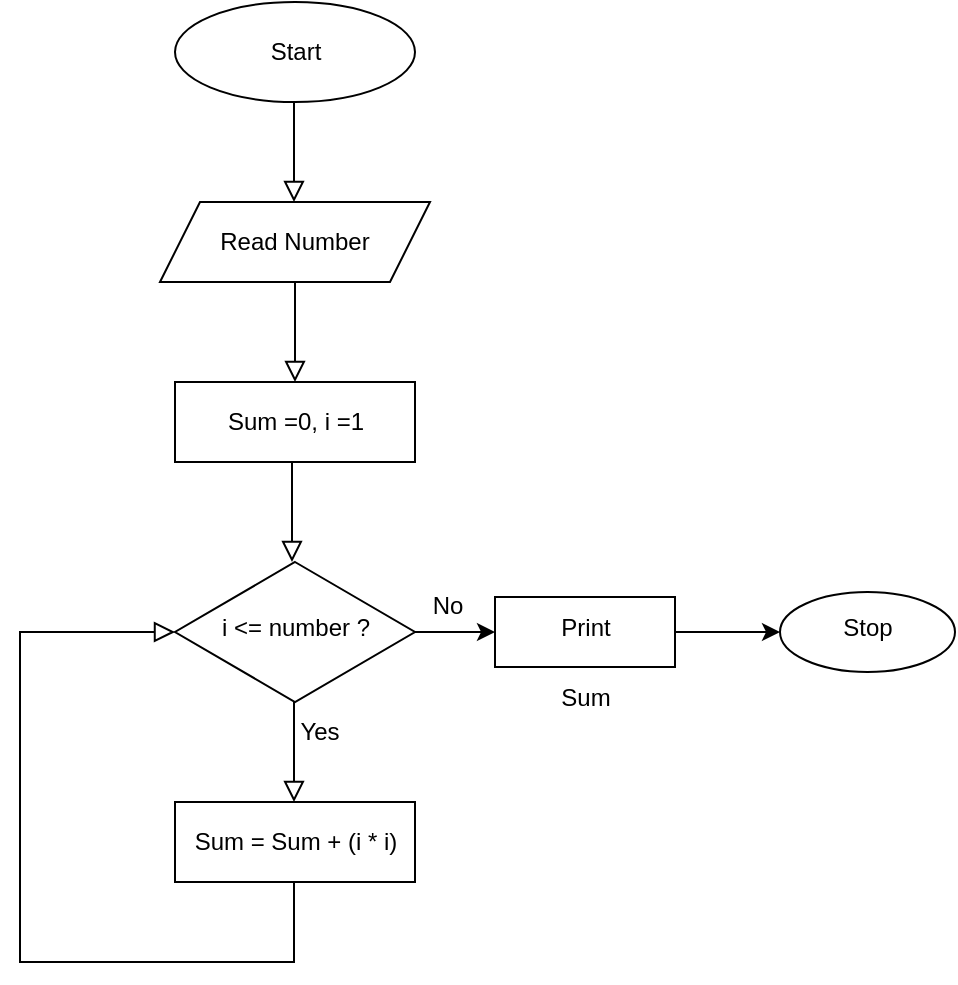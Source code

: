 <mxfile version="20.2.5" type="github">
  <diagram id="C5RBs43oDa-KdzZeNtuy" name="Page-1">
    <mxGraphModel dx="868" dy="450" grid="1" gridSize="10" guides="1" tooltips="1" connect="1" arrows="1" fold="1" page="1" pageScale="1" pageWidth="827" pageHeight="1169" math="0" shadow="0">
      <root>
        <mxCell id="WIyWlLk6GJQsqaUBKTNV-0" />
        <mxCell id="WIyWlLk6GJQsqaUBKTNV-1" parent="WIyWlLk6GJQsqaUBKTNV-0" />
        <mxCell id="XWjfbE7Dgp5xqqSiEyl4-1" value="Start" style="ellipse;whiteSpace=wrap;html=1;" vertex="1" parent="WIyWlLk6GJQsqaUBKTNV-1">
          <mxGeometry x="277.5" y="80" width="120" height="50" as="geometry" />
        </mxCell>
        <mxCell id="XWjfbE7Dgp5xqqSiEyl4-2" value="" style="rounded=0;html=1;jettySize=auto;orthogonalLoop=1;fontSize=11;endArrow=block;endFill=0;endSize=8;strokeWidth=1;shadow=0;labelBackgroundColor=none;edgeStyle=orthogonalEdgeStyle;" edge="1" parent="WIyWlLk6GJQsqaUBKTNV-1">
          <mxGeometry relative="1" as="geometry">
            <mxPoint x="337" y="130" as="sourcePoint" />
            <mxPoint x="337" y="180" as="targetPoint" />
          </mxGeometry>
        </mxCell>
        <mxCell id="XWjfbE7Dgp5xqqSiEyl4-3" value="Read Number" style="shape=parallelogram;perimeter=parallelogramPerimeter;whiteSpace=wrap;html=1;fixedSize=1;" vertex="1" parent="WIyWlLk6GJQsqaUBKTNV-1">
          <mxGeometry x="270" y="180" width="135" height="40" as="geometry" />
        </mxCell>
        <mxCell id="XWjfbE7Dgp5xqqSiEyl4-4" value="" style="rounded=0;html=1;jettySize=auto;orthogonalLoop=1;fontSize=11;endArrow=block;endFill=0;endSize=8;strokeWidth=1;shadow=0;labelBackgroundColor=none;edgeStyle=orthogonalEdgeStyle;" edge="1" parent="WIyWlLk6GJQsqaUBKTNV-1">
          <mxGeometry relative="1" as="geometry">
            <mxPoint x="337.5" y="220" as="sourcePoint" />
            <mxPoint x="337.5" y="270" as="targetPoint" />
          </mxGeometry>
        </mxCell>
        <mxCell id="XWjfbE7Dgp5xqqSiEyl4-5" value="Sum =0, i =1" style="rounded=0;whiteSpace=wrap;html=1;" vertex="1" parent="WIyWlLk6GJQsqaUBKTNV-1">
          <mxGeometry x="277.5" y="270" width="120" height="40" as="geometry" />
        </mxCell>
        <mxCell id="XWjfbE7Dgp5xqqSiEyl4-6" value="" style="rounded=0;html=1;jettySize=auto;orthogonalLoop=1;fontSize=11;endArrow=block;endFill=0;endSize=8;strokeWidth=1;shadow=0;labelBackgroundColor=none;edgeStyle=orthogonalEdgeStyle;" edge="1" parent="WIyWlLk6GJQsqaUBKTNV-1">
          <mxGeometry relative="1" as="geometry">
            <mxPoint x="336" y="310" as="sourcePoint" />
            <mxPoint x="336" y="360" as="targetPoint" />
          </mxGeometry>
        </mxCell>
        <mxCell id="XWjfbE7Dgp5xqqSiEyl4-14" value="" style="edgeStyle=orthogonalEdgeStyle;rounded=0;orthogonalLoop=1;jettySize=auto;html=1;" edge="1" parent="WIyWlLk6GJQsqaUBKTNV-1" source="XWjfbE7Dgp5xqqSiEyl4-7" target="XWjfbE7Dgp5xqqSiEyl4-13">
          <mxGeometry relative="1" as="geometry" />
        </mxCell>
        <mxCell id="XWjfbE7Dgp5xqqSiEyl4-7" value="i &amp;lt;= number ?" style="rhombus;whiteSpace=wrap;html=1;shadow=0;fontFamily=Helvetica;fontSize=12;align=center;strokeWidth=1;spacing=6;spacingTop=-4;" vertex="1" parent="WIyWlLk6GJQsqaUBKTNV-1">
          <mxGeometry x="277.5" y="360" width="120" height="70" as="geometry" />
        </mxCell>
        <mxCell id="XWjfbE7Dgp5xqqSiEyl4-8" value="" style="rounded=0;html=1;jettySize=auto;orthogonalLoop=1;fontSize=11;endArrow=block;endFill=0;endSize=8;strokeWidth=1;shadow=0;labelBackgroundColor=none;edgeStyle=orthogonalEdgeStyle;" edge="1" parent="WIyWlLk6GJQsqaUBKTNV-1">
          <mxGeometry relative="1" as="geometry">
            <mxPoint x="337" y="430" as="sourcePoint" />
            <mxPoint x="337" y="480" as="targetPoint" />
          </mxGeometry>
        </mxCell>
        <mxCell id="XWjfbE7Dgp5xqqSiEyl4-9" value="Sum = Sum + (i * i)" style="rounded=0;whiteSpace=wrap;html=1;" vertex="1" parent="WIyWlLk6GJQsqaUBKTNV-1">
          <mxGeometry x="277.5" y="480" width="120" height="40" as="geometry" />
        </mxCell>
        <mxCell id="XWjfbE7Dgp5xqqSiEyl4-17" value="" style="edgeStyle=orthogonalEdgeStyle;rounded=0;orthogonalLoop=1;jettySize=auto;html=1;" edge="1" parent="WIyWlLk6GJQsqaUBKTNV-1" source="XWjfbE7Dgp5xqqSiEyl4-13">
          <mxGeometry relative="1" as="geometry">
            <mxPoint x="580" y="395" as="targetPoint" />
          </mxGeometry>
        </mxCell>
        <mxCell id="XWjfbE7Dgp5xqqSiEyl4-13" value="Print" style="whiteSpace=wrap;html=1;shadow=0;strokeWidth=1;spacing=6;spacingTop=-4;" vertex="1" parent="WIyWlLk6GJQsqaUBKTNV-1">
          <mxGeometry x="437.5" y="377.5" width="90" height="35" as="geometry" />
        </mxCell>
        <mxCell id="XWjfbE7Dgp5xqqSiEyl4-15" value="Sum" style="text;html=1;strokeColor=none;fillColor=none;align=center;verticalAlign=middle;whiteSpace=wrap;rounded=0;" vertex="1" parent="WIyWlLk6GJQsqaUBKTNV-1">
          <mxGeometry x="452.5" y="412.5" width="60" height="30" as="geometry" />
        </mxCell>
        <mxCell id="XWjfbE7Dgp5xqqSiEyl4-16" value="Stop" style="ellipse;whiteSpace=wrap;html=1;shadow=0;strokeWidth=1;spacing=6;spacingTop=-4;" vertex="1" parent="WIyWlLk6GJQsqaUBKTNV-1">
          <mxGeometry x="580" y="375" width="87.5" height="40" as="geometry" />
        </mxCell>
        <mxCell id="XWjfbE7Dgp5xqqSiEyl4-18" value="Yes" style="text;html=1;strokeColor=none;fillColor=none;align=center;verticalAlign=middle;whiteSpace=wrap;rounded=0;" vertex="1" parent="WIyWlLk6GJQsqaUBKTNV-1">
          <mxGeometry x="320" y="430" width="60" height="30" as="geometry" />
        </mxCell>
        <mxCell id="XWjfbE7Dgp5xqqSiEyl4-19" value="No" style="text;html=1;strokeColor=none;fillColor=none;align=center;verticalAlign=middle;whiteSpace=wrap;rounded=0;" vertex="1" parent="WIyWlLk6GJQsqaUBKTNV-1">
          <mxGeometry x="384" y="367" width="60" height="30" as="geometry" />
        </mxCell>
        <mxCell id="XWjfbE7Dgp5xqqSiEyl4-21" value="" style="rounded=0;html=1;jettySize=auto;orthogonalLoop=1;fontSize=11;endArrow=block;endFill=0;endSize=8;strokeWidth=1;shadow=0;labelBackgroundColor=none;edgeStyle=orthogonalEdgeStyle;entryX=0;entryY=0.5;entryDx=0;entryDy=0;" edge="1" parent="WIyWlLk6GJQsqaUBKTNV-1" target="XWjfbE7Dgp5xqqSiEyl4-7">
          <mxGeometry relative="1" as="geometry">
            <mxPoint x="337" y="520" as="sourcePoint" />
            <mxPoint x="200" y="400" as="targetPoint" />
            <Array as="points">
              <mxPoint x="337" y="560" />
              <mxPoint x="200" y="560" />
              <mxPoint x="200" y="395" />
            </Array>
          </mxGeometry>
        </mxCell>
      </root>
    </mxGraphModel>
  </diagram>
</mxfile>
